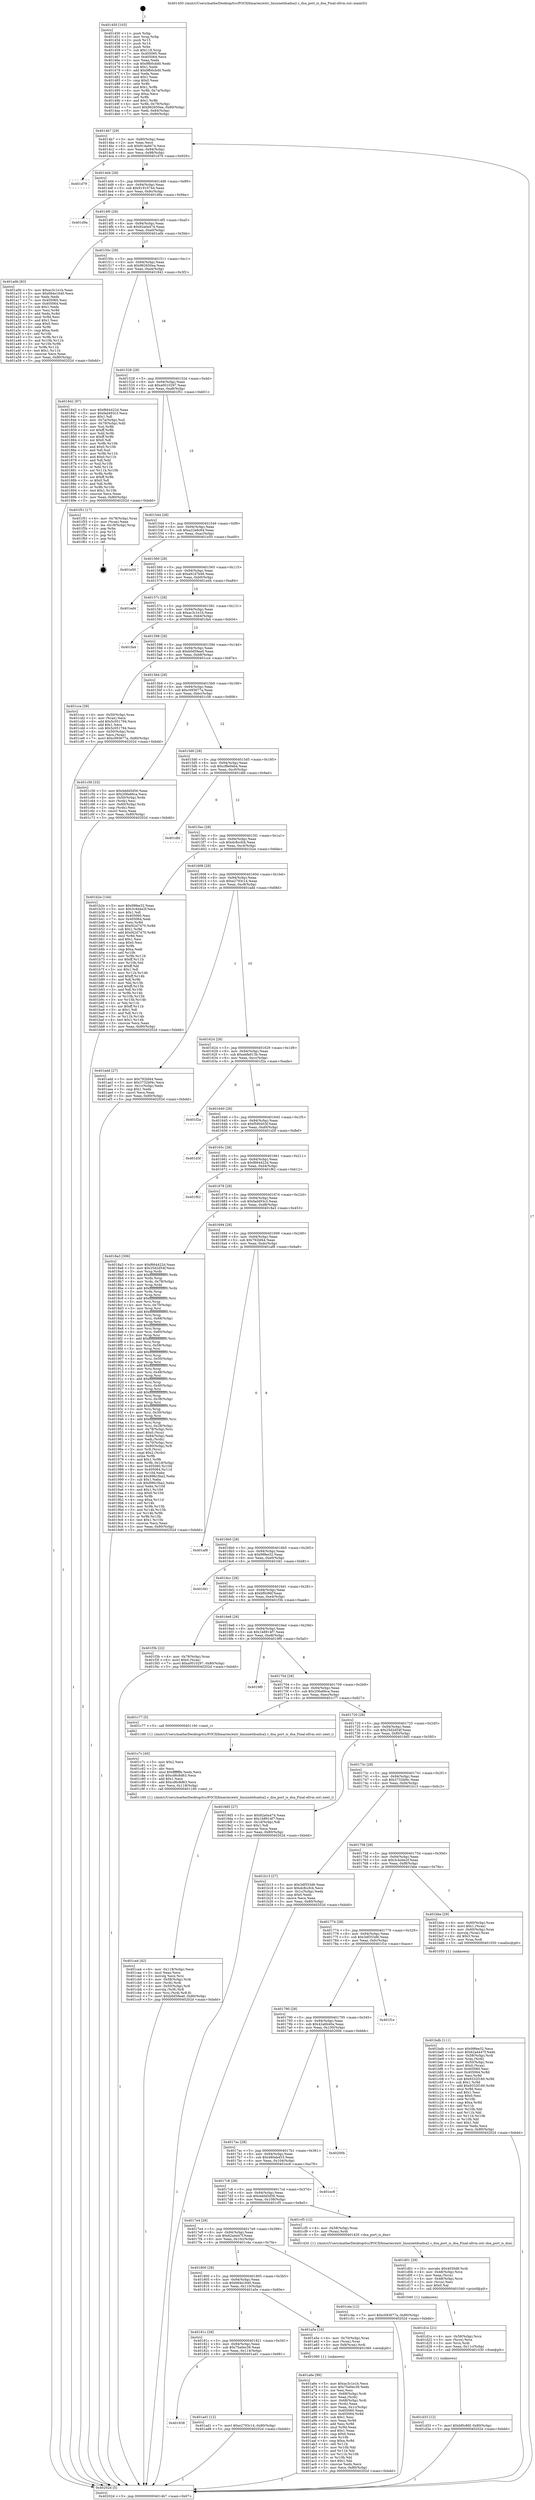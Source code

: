 digraph "0x401450" {
  label = "0x401450 (/mnt/c/Users/mathe/Desktop/tcc/POCII/binaries/extr_linuxnetdsadsa2.c_dsa_port_is_dsa_Final-ollvm.out::main(0))"
  labelloc = "t"
  node[shape=record]

  Entry [label="",width=0.3,height=0.3,shape=circle,fillcolor=black,style=filled]
  "0x4014b7" [label="{
     0x4014b7 [29]\l
     | [instrs]\l
     &nbsp;&nbsp;0x4014b7 \<+3\>: mov -0x80(%rbp),%eax\l
     &nbsp;&nbsp;0x4014ba \<+2\>: mov %eax,%ecx\l
     &nbsp;&nbsp;0x4014bc \<+6\>: sub $0x914a9474,%ecx\l
     &nbsp;&nbsp;0x4014c2 \<+6\>: mov %eax,-0x94(%rbp)\l
     &nbsp;&nbsp;0x4014c8 \<+6\>: mov %ecx,-0x98(%rbp)\l
     &nbsp;&nbsp;0x4014ce \<+6\>: je 0000000000401d79 \<main+0x929\>\l
  }"]
  "0x401d79" [label="{
     0x401d79\l
  }", style=dashed]
  "0x4014d4" [label="{
     0x4014d4 [28]\l
     | [instrs]\l
     &nbsp;&nbsp;0x4014d4 \<+5\>: jmp 00000000004014d9 \<main+0x89\>\l
     &nbsp;&nbsp;0x4014d9 \<+6\>: mov -0x94(%rbp),%eax\l
     &nbsp;&nbsp;0x4014df \<+5\>: sub $0x91910744,%eax\l
     &nbsp;&nbsp;0x4014e4 \<+6\>: mov %eax,-0x9c(%rbp)\l
     &nbsp;&nbsp;0x4014ea \<+6\>: je 0000000000401d9a \<main+0x94a\>\l
  }"]
  Exit [label="",width=0.3,height=0.3,shape=circle,fillcolor=black,style=filled,peripheries=2]
  "0x401d9a" [label="{
     0x401d9a\l
  }", style=dashed]
  "0x4014f0" [label="{
     0x4014f0 [28]\l
     | [instrs]\l
     &nbsp;&nbsp;0x4014f0 \<+5\>: jmp 00000000004014f5 \<main+0xa5\>\l
     &nbsp;&nbsp;0x4014f5 \<+6\>: mov -0x94(%rbp),%eax\l
     &nbsp;&nbsp;0x4014fb \<+5\>: sub $0x92a0a474,%eax\l
     &nbsp;&nbsp;0x401500 \<+6\>: mov %eax,-0xa0(%rbp)\l
     &nbsp;&nbsp;0x401506 \<+6\>: je 0000000000401a0b \<main+0x5bb\>\l
  }"]
  "0x401d33" [label="{
     0x401d33 [12]\l
     | [instrs]\l
     &nbsp;&nbsp;0x401d33 \<+7\>: movl $0xbf0c86f,-0x80(%rbp)\l
     &nbsp;&nbsp;0x401d3a \<+5\>: jmp 000000000040202d \<main+0xbdd\>\l
  }"]
  "0x401a0b" [label="{
     0x401a0b [83]\l
     | [instrs]\l
     &nbsp;&nbsp;0x401a0b \<+5\>: mov $0xac3c1e1b,%eax\l
     &nbsp;&nbsp;0x401a10 \<+5\>: mov $0x684e1640,%ecx\l
     &nbsp;&nbsp;0x401a15 \<+2\>: xor %edx,%edx\l
     &nbsp;&nbsp;0x401a17 \<+7\>: mov 0x405060,%esi\l
     &nbsp;&nbsp;0x401a1e \<+7\>: mov 0x405064,%edi\l
     &nbsp;&nbsp;0x401a25 \<+3\>: sub $0x1,%edx\l
     &nbsp;&nbsp;0x401a28 \<+3\>: mov %esi,%r8d\l
     &nbsp;&nbsp;0x401a2b \<+3\>: add %edx,%r8d\l
     &nbsp;&nbsp;0x401a2e \<+4\>: imul %r8d,%esi\l
     &nbsp;&nbsp;0x401a32 \<+3\>: and $0x1,%esi\l
     &nbsp;&nbsp;0x401a35 \<+3\>: cmp $0x0,%esi\l
     &nbsp;&nbsp;0x401a38 \<+4\>: sete %r9b\l
     &nbsp;&nbsp;0x401a3c \<+3\>: cmp $0xa,%edi\l
     &nbsp;&nbsp;0x401a3f \<+4\>: setl %r10b\l
     &nbsp;&nbsp;0x401a43 \<+3\>: mov %r9b,%r11b\l
     &nbsp;&nbsp;0x401a46 \<+3\>: and %r10b,%r11b\l
     &nbsp;&nbsp;0x401a49 \<+3\>: xor %r10b,%r9b\l
     &nbsp;&nbsp;0x401a4c \<+3\>: or %r9b,%r11b\l
     &nbsp;&nbsp;0x401a4f \<+4\>: test $0x1,%r11b\l
     &nbsp;&nbsp;0x401a53 \<+3\>: cmovne %ecx,%eax\l
     &nbsp;&nbsp;0x401a56 \<+3\>: mov %eax,-0x80(%rbp)\l
     &nbsp;&nbsp;0x401a59 \<+5\>: jmp 000000000040202d \<main+0xbdd\>\l
  }"]
  "0x40150c" [label="{
     0x40150c [28]\l
     | [instrs]\l
     &nbsp;&nbsp;0x40150c \<+5\>: jmp 0000000000401511 \<main+0xc1\>\l
     &nbsp;&nbsp;0x401511 \<+6\>: mov -0x94(%rbp),%eax\l
     &nbsp;&nbsp;0x401517 \<+5\>: sub $0x962650ea,%eax\l
     &nbsp;&nbsp;0x40151c \<+6\>: mov %eax,-0xa4(%rbp)\l
     &nbsp;&nbsp;0x401522 \<+6\>: je 0000000000401842 \<main+0x3f2\>\l
  }"]
  "0x401d1e" [label="{
     0x401d1e [21]\l
     | [instrs]\l
     &nbsp;&nbsp;0x401d1e \<+4\>: mov -0x58(%rbp),%rcx\l
     &nbsp;&nbsp;0x401d22 \<+3\>: mov (%rcx),%rcx\l
     &nbsp;&nbsp;0x401d25 \<+3\>: mov %rcx,%rdi\l
     &nbsp;&nbsp;0x401d28 \<+6\>: mov %eax,-0x11c(%rbp)\l
     &nbsp;&nbsp;0x401d2e \<+5\>: call 0000000000401030 \<free@plt\>\l
     | [calls]\l
     &nbsp;&nbsp;0x401030 \{1\} (unknown)\l
  }"]
  "0x401842" [label="{
     0x401842 [97]\l
     | [instrs]\l
     &nbsp;&nbsp;0x401842 \<+5\>: mov $0xf664422d,%eax\l
     &nbsp;&nbsp;0x401847 \<+5\>: mov $0xfad493c3,%ecx\l
     &nbsp;&nbsp;0x40184c \<+2\>: mov $0x1,%dl\l
     &nbsp;&nbsp;0x40184e \<+4\>: mov -0x7a(%rbp),%sil\l
     &nbsp;&nbsp;0x401852 \<+4\>: mov -0x79(%rbp),%dil\l
     &nbsp;&nbsp;0x401856 \<+3\>: mov %sil,%r8b\l
     &nbsp;&nbsp;0x401859 \<+4\>: xor $0xff,%r8b\l
     &nbsp;&nbsp;0x40185d \<+3\>: mov %dil,%r9b\l
     &nbsp;&nbsp;0x401860 \<+4\>: xor $0xff,%r9b\l
     &nbsp;&nbsp;0x401864 \<+3\>: xor $0x0,%dl\l
     &nbsp;&nbsp;0x401867 \<+3\>: mov %r8b,%r10b\l
     &nbsp;&nbsp;0x40186a \<+4\>: and $0x0,%r10b\l
     &nbsp;&nbsp;0x40186e \<+3\>: and %dl,%sil\l
     &nbsp;&nbsp;0x401871 \<+3\>: mov %r9b,%r11b\l
     &nbsp;&nbsp;0x401874 \<+4\>: and $0x0,%r11b\l
     &nbsp;&nbsp;0x401878 \<+3\>: and %dl,%dil\l
     &nbsp;&nbsp;0x40187b \<+3\>: or %sil,%r10b\l
     &nbsp;&nbsp;0x40187e \<+3\>: or %dil,%r11b\l
     &nbsp;&nbsp;0x401881 \<+3\>: xor %r11b,%r10b\l
     &nbsp;&nbsp;0x401884 \<+3\>: or %r9b,%r8b\l
     &nbsp;&nbsp;0x401887 \<+4\>: xor $0xff,%r8b\l
     &nbsp;&nbsp;0x40188b \<+3\>: or $0x0,%dl\l
     &nbsp;&nbsp;0x40188e \<+3\>: and %dl,%r8b\l
     &nbsp;&nbsp;0x401891 \<+3\>: or %r8b,%r10b\l
     &nbsp;&nbsp;0x401894 \<+4\>: test $0x1,%r10b\l
     &nbsp;&nbsp;0x401898 \<+3\>: cmovne %ecx,%eax\l
     &nbsp;&nbsp;0x40189b \<+3\>: mov %eax,-0x80(%rbp)\l
     &nbsp;&nbsp;0x40189e \<+5\>: jmp 000000000040202d \<main+0xbdd\>\l
  }"]
  "0x401528" [label="{
     0x401528 [28]\l
     | [instrs]\l
     &nbsp;&nbsp;0x401528 \<+5\>: jmp 000000000040152d \<main+0xdd\>\l
     &nbsp;&nbsp;0x40152d \<+6\>: mov -0x94(%rbp),%eax\l
     &nbsp;&nbsp;0x401533 \<+5\>: sub $0xa0010297,%eax\l
     &nbsp;&nbsp;0x401538 \<+6\>: mov %eax,-0xa8(%rbp)\l
     &nbsp;&nbsp;0x40153e \<+6\>: je 0000000000401f51 \<main+0xb01\>\l
  }"]
  "0x40202d" [label="{
     0x40202d [5]\l
     | [instrs]\l
     &nbsp;&nbsp;0x40202d \<+5\>: jmp 00000000004014b7 \<main+0x67\>\l
  }"]
  "0x401450" [label="{
     0x401450 [103]\l
     | [instrs]\l
     &nbsp;&nbsp;0x401450 \<+1\>: push %rbp\l
     &nbsp;&nbsp;0x401451 \<+3\>: mov %rsp,%rbp\l
     &nbsp;&nbsp;0x401454 \<+2\>: push %r15\l
     &nbsp;&nbsp;0x401456 \<+2\>: push %r14\l
     &nbsp;&nbsp;0x401458 \<+1\>: push %rbx\l
     &nbsp;&nbsp;0x401459 \<+7\>: sub $0x118,%rsp\l
     &nbsp;&nbsp;0x401460 \<+7\>: mov 0x405060,%eax\l
     &nbsp;&nbsp;0x401467 \<+7\>: mov 0x405064,%ecx\l
     &nbsp;&nbsp;0x40146e \<+2\>: mov %eax,%edx\l
     &nbsp;&nbsp;0x401470 \<+6\>: sub $0x9fb0cbd0,%edx\l
     &nbsp;&nbsp;0x401476 \<+3\>: sub $0x1,%edx\l
     &nbsp;&nbsp;0x401479 \<+6\>: add $0x9fb0cbd0,%edx\l
     &nbsp;&nbsp;0x40147f \<+3\>: imul %edx,%eax\l
     &nbsp;&nbsp;0x401482 \<+3\>: and $0x1,%eax\l
     &nbsp;&nbsp;0x401485 \<+3\>: cmp $0x0,%eax\l
     &nbsp;&nbsp;0x401488 \<+4\>: sete %r8b\l
     &nbsp;&nbsp;0x40148c \<+4\>: and $0x1,%r8b\l
     &nbsp;&nbsp;0x401490 \<+4\>: mov %r8b,-0x7a(%rbp)\l
     &nbsp;&nbsp;0x401494 \<+3\>: cmp $0xa,%ecx\l
     &nbsp;&nbsp;0x401497 \<+4\>: setl %r8b\l
     &nbsp;&nbsp;0x40149b \<+4\>: and $0x1,%r8b\l
     &nbsp;&nbsp;0x40149f \<+4\>: mov %r8b,-0x79(%rbp)\l
     &nbsp;&nbsp;0x4014a3 \<+7\>: movl $0x962650ea,-0x80(%rbp)\l
     &nbsp;&nbsp;0x4014aa \<+6\>: mov %edi,-0x84(%rbp)\l
     &nbsp;&nbsp;0x4014b0 \<+7\>: mov %rsi,-0x90(%rbp)\l
  }"]
  "0x401d01" [label="{
     0x401d01 [29]\l
     | [instrs]\l
     &nbsp;&nbsp;0x401d01 \<+10\>: movabs $0x4030d6,%rdi\l
     &nbsp;&nbsp;0x401d0b \<+4\>: mov -0x48(%rbp),%rcx\l
     &nbsp;&nbsp;0x401d0f \<+2\>: mov %eax,(%rcx)\l
     &nbsp;&nbsp;0x401d11 \<+4\>: mov -0x48(%rbp),%rcx\l
     &nbsp;&nbsp;0x401d15 \<+2\>: mov (%rcx),%esi\l
     &nbsp;&nbsp;0x401d17 \<+2\>: mov $0x0,%al\l
     &nbsp;&nbsp;0x401d19 \<+5\>: call 0000000000401040 \<printf@plt\>\l
     | [calls]\l
     &nbsp;&nbsp;0x401040 \{1\} (unknown)\l
  }"]
  "0x401f51" [label="{
     0x401f51 [17]\l
     | [instrs]\l
     &nbsp;&nbsp;0x401f51 \<+4\>: mov -0x78(%rbp),%rax\l
     &nbsp;&nbsp;0x401f55 \<+2\>: mov (%rax),%eax\l
     &nbsp;&nbsp;0x401f57 \<+4\>: lea -0x18(%rbp),%rsp\l
     &nbsp;&nbsp;0x401f5b \<+1\>: pop %rbx\l
     &nbsp;&nbsp;0x401f5c \<+2\>: pop %r14\l
     &nbsp;&nbsp;0x401f5e \<+2\>: pop %r15\l
     &nbsp;&nbsp;0x401f60 \<+1\>: pop %rbp\l
     &nbsp;&nbsp;0x401f61 \<+1\>: ret\l
  }"]
  "0x401544" [label="{
     0x401544 [28]\l
     | [instrs]\l
     &nbsp;&nbsp;0x401544 \<+5\>: jmp 0000000000401549 \<main+0xf9\>\l
     &nbsp;&nbsp;0x401549 \<+6\>: mov -0x94(%rbp),%eax\l
     &nbsp;&nbsp;0x40154f \<+5\>: sub $0xa22e6c64,%eax\l
     &nbsp;&nbsp;0x401554 \<+6\>: mov %eax,-0xac(%rbp)\l
     &nbsp;&nbsp;0x40155a \<+6\>: je 0000000000401e50 \<main+0xa00\>\l
  }"]
  "0x401ca4" [label="{
     0x401ca4 [42]\l
     | [instrs]\l
     &nbsp;&nbsp;0x401ca4 \<+6\>: mov -0x118(%rbp),%ecx\l
     &nbsp;&nbsp;0x401caa \<+3\>: imul %eax,%ecx\l
     &nbsp;&nbsp;0x401cad \<+3\>: movslq %ecx,%rsi\l
     &nbsp;&nbsp;0x401cb0 \<+4\>: mov -0x58(%rbp),%rdi\l
     &nbsp;&nbsp;0x401cb4 \<+3\>: mov (%rdi),%rdi\l
     &nbsp;&nbsp;0x401cb7 \<+4\>: mov -0x50(%rbp),%r8\l
     &nbsp;&nbsp;0x401cbb \<+3\>: movslq (%r8),%r8\l
     &nbsp;&nbsp;0x401cbe \<+4\>: mov %rsi,(%rdi,%r8,8)\l
     &nbsp;&nbsp;0x401cc2 \<+7\>: movl $0xb0d59ea0,-0x80(%rbp)\l
     &nbsp;&nbsp;0x401cc9 \<+5\>: jmp 000000000040202d \<main+0xbdd\>\l
  }"]
  "0x401e50" [label="{
     0x401e50\l
  }", style=dashed]
  "0x401560" [label="{
     0x401560 [28]\l
     | [instrs]\l
     &nbsp;&nbsp;0x401560 \<+5\>: jmp 0000000000401565 \<main+0x115\>\l
     &nbsp;&nbsp;0x401565 \<+6\>: mov -0x94(%rbp),%eax\l
     &nbsp;&nbsp;0x40156b \<+5\>: sub $0xa91d7b46,%eax\l
     &nbsp;&nbsp;0x401570 \<+6\>: mov %eax,-0xb0(%rbp)\l
     &nbsp;&nbsp;0x401576 \<+6\>: je 0000000000401ed4 \<main+0xa84\>\l
  }"]
  "0x401c7c" [label="{
     0x401c7c [40]\l
     | [instrs]\l
     &nbsp;&nbsp;0x401c7c \<+5\>: mov $0x2,%ecx\l
     &nbsp;&nbsp;0x401c81 \<+1\>: cltd\l
     &nbsp;&nbsp;0x401c82 \<+2\>: idiv %ecx\l
     &nbsp;&nbsp;0x401c84 \<+6\>: imul $0xfffffffe,%edx,%ecx\l
     &nbsp;&nbsp;0x401c8a \<+6\>: sub $0xcd6c8d63,%ecx\l
     &nbsp;&nbsp;0x401c90 \<+3\>: add $0x1,%ecx\l
     &nbsp;&nbsp;0x401c93 \<+6\>: add $0xcd6c8d63,%ecx\l
     &nbsp;&nbsp;0x401c99 \<+6\>: mov %ecx,-0x118(%rbp)\l
     &nbsp;&nbsp;0x401c9f \<+5\>: call 0000000000401160 \<next_i\>\l
     | [calls]\l
     &nbsp;&nbsp;0x401160 \{1\} (/mnt/c/Users/mathe/Desktop/tcc/POCII/binaries/extr_linuxnetdsadsa2.c_dsa_port_is_dsa_Final-ollvm.out::next_i)\l
  }"]
  "0x401ed4" [label="{
     0x401ed4\l
  }", style=dashed]
  "0x40157c" [label="{
     0x40157c [28]\l
     | [instrs]\l
     &nbsp;&nbsp;0x40157c \<+5\>: jmp 0000000000401581 \<main+0x131\>\l
     &nbsp;&nbsp;0x401581 \<+6\>: mov -0x94(%rbp),%eax\l
     &nbsp;&nbsp;0x401587 \<+5\>: sub $0xac3c1e1b,%eax\l
     &nbsp;&nbsp;0x40158c \<+6\>: mov %eax,-0xb4(%rbp)\l
     &nbsp;&nbsp;0x401592 \<+6\>: je 0000000000401fa4 \<main+0xb54\>\l
  }"]
  "0x401bdb" [label="{
     0x401bdb [111]\l
     | [instrs]\l
     &nbsp;&nbsp;0x401bdb \<+5\>: mov $0x99fee32,%ecx\l
     &nbsp;&nbsp;0x401be0 \<+5\>: mov $0x62a4447f,%edx\l
     &nbsp;&nbsp;0x401be5 \<+4\>: mov -0x58(%rbp),%rdi\l
     &nbsp;&nbsp;0x401be9 \<+3\>: mov %rax,(%rdi)\l
     &nbsp;&nbsp;0x401bec \<+4\>: mov -0x50(%rbp),%rax\l
     &nbsp;&nbsp;0x401bf0 \<+6\>: movl $0x0,(%rax)\l
     &nbsp;&nbsp;0x401bf6 \<+7\>: mov 0x405060,%esi\l
     &nbsp;&nbsp;0x401bfd \<+8\>: mov 0x405064,%r8d\l
     &nbsp;&nbsp;0x401c05 \<+3\>: mov %esi,%r9d\l
     &nbsp;&nbsp;0x401c08 \<+7\>: sub $0x9332f160,%r9d\l
     &nbsp;&nbsp;0x401c0f \<+4\>: sub $0x1,%r9d\l
     &nbsp;&nbsp;0x401c13 \<+7\>: add $0x9332f160,%r9d\l
     &nbsp;&nbsp;0x401c1a \<+4\>: imul %r9d,%esi\l
     &nbsp;&nbsp;0x401c1e \<+3\>: and $0x1,%esi\l
     &nbsp;&nbsp;0x401c21 \<+3\>: cmp $0x0,%esi\l
     &nbsp;&nbsp;0x401c24 \<+4\>: sete %r10b\l
     &nbsp;&nbsp;0x401c28 \<+4\>: cmp $0xa,%r8d\l
     &nbsp;&nbsp;0x401c2c \<+4\>: setl %r11b\l
     &nbsp;&nbsp;0x401c30 \<+3\>: mov %r10b,%bl\l
     &nbsp;&nbsp;0x401c33 \<+3\>: and %r11b,%bl\l
     &nbsp;&nbsp;0x401c36 \<+3\>: xor %r11b,%r10b\l
     &nbsp;&nbsp;0x401c39 \<+3\>: or %r10b,%bl\l
     &nbsp;&nbsp;0x401c3c \<+3\>: test $0x1,%bl\l
     &nbsp;&nbsp;0x401c3f \<+3\>: cmovne %edx,%ecx\l
     &nbsp;&nbsp;0x401c42 \<+3\>: mov %ecx,-0x80(%rbp)\l
     &nbsp;&nbsp;0x401c45 \<+5\>: jmp 000000000040202d \<main+0xbdd\>\l
  }"]
  "0x401fa4" [label="{
     0x401fa4\l
  }", style=dashed]
  "0x401598" [label="{
     0x401598 [28]\l
     | [instrs]\l
     &nbsp;&nbsp;0x401598 \<+5\>: jmp 000000000040159d \<main+0x14d\>\l
     &nbsp;&nbsp;0x40159d \<+6\>: mov -0x94(%rbp),%eax\l
     &nbsp;&nbsp;0x4015a3 \<+5\>: sub $0xb0d59ea0,%eax\l
     &nbsp;&nbsp;0x4015a8 \<+6\>: mov %eax,-0xb8(%rbp)\l
     &nbsp;&nbsp;0x4015ae \<+6\>: je 0000000000401cce \<main+0x87e\>\l
  }"]
  "0x401838" [label="{
     0x401838\l
  }", style=dashed]
  "0x401cce" [label="{
     0x401cce [39]\l
     | [instrs]\l
     &nbsp;&nbsp;0x401cce \<+4\>: mov -0x50(%rbp),%rax\l
     &nbsp;&nbsp;0x401cd2 \<+2\>: mov (%rax),%ecx\l
     &nbsp;&nbsp;0x401cd4 \<+6\>: add $0x5c051794,%ecx\l
     &nbsp;&nbsp;0x401cda \<+3\>: add $0x1,%ecx\l
     &nbsp;&nbsp;0x401cdd \<+6\>: sub $0x5c051794,%ecx\l
     &nbsp;&nbsp;0x401ce3 \<+4\>: mov -0x50(%rbp),%rax\l
     &nbsp;&nbsp;0x401ce7 \<+2\>: mov %ecx,(%rax)\l
     &nbsp;&nbsp;0x401ce9 \<+7\>: movl $0xc093677a,-0x80(%rbp)\l
     &nbsp;&nbsp;0x401cf0 \<+5\>: jmp 000000000040202d \<main+0xbdd\>\l
  }"]
  "0x4015b4" [label="{
     0x4015b4 [28]\l
     | [instrs]\l
     &nbsp;&nbsp;0x4015b4 \<+5\>: jmp 00000000004015b9 \<main+0x169\>\l
     &nbsp;&nbsp;0x4015b9 \<+6\>: mov -0x94(%rbp),%eax\l
     &nbsp;&nbsp;0x4015bf \<+5\>: sub $0xc093677a,%eax\l
     &nbsp;&nbsp;0x4015c4 \<+6\>: mov %eax,-0xbc(%rbp)\l
     &nbsp;&nbsp;0x4015ca \<+6\>: je 0000000000401c56 \<main+0x806\>\l
  }"]
  "0x401ad1" [label="{
     0x401ad1 [12]\l
     | [instrs]\l
     &nbsp;&nbsp;0x401ad1 \<+7\>: movl $0xe2793c14,-0x80(%rbp)\l
     &nbsp;&nbsp;0x401ad8 \<+5\>: jmp 000000000040202d \<main+0xbdd\>\l
  }"]
  "0x401c56" [label="{
     0x401c56 [33]\l
     | [instrs]\l
     &nbsp;&nbsp;0x401c56 \<+5\>: mov $0x4dd45d56,%eax\l
     &nbsp;&nbsp;0x401c5b \<+5\>: mov $0x206a66ca,%ecx\l
     &nbsp;&nbsp;0x401c60 \<+4\>: mov -0x50(%rbp),%rdx\l
     &nbsp;&nbsp;0x401c64 \<+2\>: mov (%rdx),%esi\l
     &nbsp;&nbsp;0x401c66 \<+4\>: mov -0x60(%rbp),%rdx\l
     &nbsp;&nbsp;0x401c6a \<+2\>: cmp (%rdx),%esi\l
     &nbsp;&nbsp;0x401c6c \<+3\>: cmovl %ecx,%eax\l
     &nbsp;&nbsp;0x401c6f \<+3\>: mov %eax,-0x80(%rbp)\l
     &nbsp;&nbsp;0x401c72 \<+5\>: jmp 000000000040202d \<main+0xbdd\>\l
  }"]
  "0x4015d0" [label="{
     0x4015d0 [28]\l
     | [instrs]\l
     &nbsp;&nbsp;0x4015d0 \<+5\>: jmp 00000000004015d5 \<main+0x185\>\l
     &nbsp;&nbsp;0x4015d5 \<+6\>: mov -0x94(%rbp),%eax\l
     &nbsp;&nbsp;0x4015db \<+5\>: sub $0xcf8e0eb4,%eax\l
     &nbsp;&nbsp;0x4015e0 \<+6\>: mov %eax,-0xc0(%rbp)\l
     &nbsp;&nbsp;0x4015e6 \<+6\>: je 0000000000401dfd \<main+0x9ad\>\l
  }"]
  "0x401a6e" [label="{
     0x401a6e [99]\l
     | [instrs]\l
     &nbsp;&nbsp;0x401a6e \<+5\>: mov $0xac3c1e1b,%ecx\l
     &nbsp;&nbsp;0x401a73 \<+5\>: mov $0x75a0ec39,%edx\l
     &nbsp;&nbsp;0x401a78 \<+2\>: xor %esi,%esi\l
     &nbsp;&nbsp;0x401a7a \<+4\>: mov -0x68(%rbp),%rdi\l
     &nbsp;&nbsp;0x401a7e \<+2\>: mov %eax,(%rdi)\l
     &nbsp;&nbsp;0x401a80 \<+4\>: mov -0x68(%rbp),%rdi\l
     &nbsp;&nbsp;0x401a84 \<+2\>: mov (%rdi),%eax\l
     &nbsp;&nbsp;0x401a86 \<+3\>: mov %eax,-0x1c(%rbp)\l
     &nbsp;&nbsp;0x401a89 \<+7\>: mov 0x405060,%eax\l
     &nbsp;&nbsp;0x401a90 \<+8\>: mov 0x405064,%r8d\l
     &nbsp;&nbsp;0x401a98 \<+3\>: sub $0x1,%esi\l
     &nbsp;&nbsp;0x401a9b \<+3\>: mov %eax,%r9d\l
     &nbsp;&nbsp;0x401a9e \<+3\>: add %esi,%r9d\l
     &nbsp;&nbsp;0x401aa1 \<+4\>: imul %r9d,%eax\l
     &nbsp;&nbsp;0x401aa5 \<+3\>: and $0x1,%eax\l
     &nbsp;&nbsp;0x401aa8 \<+3\>: cmp $0x0,%eax\l
     &nbsp;&nbsp;0x401aab \<+4\>: sete %r10b\l
     &nbsp;&nbsp;0x401aaf \<+4\>: cmp $0xa,%r8d\l
     &nbsp;&nbsp;0x401ab3 \<+4\>: setl %r11b\l
     &nbsp;&nbsp;0x401ab7 \<+3\>: mov %r10b,%bl\l
     &nbsp;&nbsp;0x401aba \<+3\>: and %r11b,%bl\l
     &nbsp;&nbsp;0x401abd \<+3\>: xor %r11b,%r10b\l
     &nbsp;&nbsp;0x401ac0 \<+3\>: or %r10b,%bl\l
     &nbsp;&nbsp;0x401ac3 \<+3\>: test $0x1,%bl\l
     &nbsp;&nbsp;0x401ac6 \<+3\>: cmovne %edx,%ecx\l
     &nbsp;&nbsp;0x401ac9 \<+3\>: mov %ecx,-0x80(%rbp)\l
     &nbsp;&nbsp;0x401acc \<+5\>: jmp 000000000040202d \<main+0xbdd\>\l
  }"]
  "0x401dfd" [label="{
     0x401dfd\l
  }", style=dashed]
  "0x4015ec" [label="{
     0x4015ec [28]\l
     | [instrs]\l
     &nbsp;&nbsp;0x4015ec \<+5\>: jmp 00000000004015f1 \<main+0x1a1\>\l
     &nbsp;&nbsp;0x4015f1 \<+6\>: mov -0x94(%rbp),%eax\l
     &nbsp;&nbsp;0x4015f7 \<+5\>: sub $0xdc8ccfcb,%eax\l
     &nbsp;&nbsp;0x4015fc \<+6\>: mov %eax,-0xc4(%rbp)\l
     &nbsp;&nbsp;0x401602 \<+6\>: je 0000000000401b2e \<main+0x6de\>\l
  }"]
  "0x40181c" [label="{
     0x40181c [28]\l
     | [instrs]\l
     &nbsp;&nbsp;0x40181c \<+5\>: jmp 0000000000401821 \<main+0x3d1\>\l
     &nbsp;&nbsp;0x401821 \<+6\>: mov -0x94(%rbp),%eax\l
     &nbsp;&nbsp;0x401827 \<+5\>: sub $0x75a0ec39,%eax\l
     &nbsp;&nbsp;0x40182c \<+6\>: mov %eax,-0x114(%rbp)\l
     &nbsp;&nbsp;0x401832 \<+6\>: je 0000000000401ad1 \<main+0x681\>\l
  }"]
  "0x401b2e" [label="{
     0x401b2e [144]\l
     | [instrs]\l
     &nbsp;&nbsp;0x401b2e \<+5\>: mov $0x99fee32,%eax\l
     &nbsp;&nbsp;0x401b33 \<+5\>: mov $0x3c4d4e2f,%ecx\l
     &nbsp;&nbsp;0x401b38 \<+2\>: mov $0x1,%dl\l
     &nbsp;&nbsp;0x401b3a \<+7\>: mov 0x405060,%esi\l
     &nbsp;&nbsp;0x401b41 \<+7\>: mov 0x405064,%edi\l
     &nbsp;&nbsp;0x401b48 \<+3\>: mov %esi,%r8d\l
     &nbsp;&nbsp;0x401b4b \<+7\>: sub $0xf42d7470,%r8d\l
     &nbsp;&nbsp;0x401b52 \<+4\>: sub $0x1,%r8d\l
     &nbsp;&nbsp;0x401b56 \<+7\>: add $0xf42d7470,%r8d\l
     &nbsp;&nbsp;0x401b5d \<+4\>: imul %r8d,%esi\l
     &nbsp;&nbsp;0x401b61 \<+3\>: and $0x1,%esi\l
     &nbsp;&nbsp;0x401b64 \<+3\>: cmp $0x0,%esi\l
     &nbsp;&nbsp;0x401b67 \<+4\>: sete %r9b\l
     &nbsp;&nbsp;0x401b6b \<+3\>: cmp $0xa,%edi\l
     &nbsp;&nbsp;0x401b6e \<+4\>: setl %r10b\l
     &nbsp;&nbsp;0x401b72 \<+3\>: mov %r9b,%r11b\l
     &nbsp;&nbsp;0x401b75 \<+4\>: xor $0xff,%r11b\l
     &nbsp;&nbsp;0x401b79 \<+3\>: mov %r10b,%bl\l
     &nbsp;&nbsp;0x401b7c \<+3\>: xor $0xff,%bl\l
     &nbsp;&nbsp;0x401b7f \<+3\>: xor $0x1,%dl\l
     &nbsp;&nbsp;0x401b82 \<+3\>: mov %r11b,%r14b\l
     &nbsp;&nbsp;0x401b85 \<+4\>: and $0xff,%r14b\l
     &nbsp;&nbsp;0x401b89 \<+3\>: and %dl,%r9b\l
     &nbsp;&nbsp;0x401b8c \<+3\>: mov %bl,%r15b\l
     &nbsp;&nbsp;0x401b8f \<+4\>: and $0xff,%r15b\l
     &nbsp;&nbsp;0x401b93 \<+3\>: and %dl,%r10b\l
     &nbsp;&nbsp;0x401b96 \<+3\>: or %r9b,%r14b\l
     &nbsp;&nbsp;0x401b99 \<+3\>: or %r10b,%r15b\l
     &nbsp;&nbsp;0x401b9c \<+3\>: xor %r15b,%r14b\l
     &nbsp;&nbsp;0x401b9f \<+3\>: or %bl,%r11b\l
     &nbsp;&nbsp;0x401ba2 \<+4\>: xor $0xff,%r11b\l
     &nbsp;&nbsp;0x401ba6 \<+3\>: or $0x1,%dl\l
     &nbsp;&nbsp;0x401ba9 \<+3\>: and %dl,%r11b\l
     &nbsp;&nbsp;0x401bac \<+3\>: or %r11b,%r14b\l
     &nbsp;&nbsp;0x401baf \<+4\>: test $0x1,%r14b\l
     &nbsp;&nbsp;0x401bb3 \<+3\>: cmovne %ecx,%eax\l
     &nbsp;&nbsp;0x401bb6 \<+3\>: mov %eax,-0x80(%rbp)\l
     &nbsp;&nbsp;0x401bb9 \<+5\>: jmp 000000000040202d \<main+0xbdd\>\l
  }"]
  "0x401608" [label="{
     0x401608 [28]\l
     | [instrs]\l
     &nbsp;&nbsp;0x401608 \<+5\>: jmp 000000000040160d \<main+0x1bd\>\l
     &nbsp;&nbsp;0x40160d \<+6\>: mov -0x94(%rbp),%eax\l
     &nbsp;&nbsp;0x401613 \<+5\>: sub $0xe2793c14,%eax\l
     &nbsp;&nbsp;0x401618 \<+6\>: mov %eax,-0xc8(%rbp)\l
     &nbsp;&nbsp;0x40161e \<+6\>: je 0000000000401add \<main+0x68d\>\l
  }"]
  "0x401a5e" [label="{
     0x401a5e [16]\l
     | [instrs]\l
     &nbsp;&nbsp;0x401a5e \<+4\>: mov -0x70(%rbp),%rax\l
     &nbsp;&nbsp;0x401a62 \<+3\>: mov (%rax),%rax\l
     &nbsp;&nbsp;0x401a65 \<+4\>: mov 0x8(%rax),%rdi\l
     &nbsp;&nbsp;0x401a69 \<+5\>: call 0000000000401060 \<atoi@plt\>\l
     | [calls]\l
     &nbsp;&nbsp;0x401060 \{1\} (unknown)\l
  }"]
  "0x401add" [label="{
     0x401add [27]\l
     | [instrs]\l
     &nbsp;&nbsp;0x401add \<+5\>: mov $0x792bf44,%eax\l
     &nbsp;&nbsp;0x401ae2 \<+5\>: mov $0x3732bf4c,%ecx\l
     &nbsp;&nbsp;0x401ae7 \<+3\>: mov -0x1c(%rbp),%edx\l
     &nbsp;&nbsp;0x401aea \<+3\>: cmp $0x1,%edx\l
     &nbsp;&nbsp;0x401aed \<+3\>: cmovl %ecx,%eax\l
     &nbsp;&nbsp;0x401af0 \<+3\>: mov %eax,-0x80(%rbp)\l
     &nbsp;&nbsp;0x401af3 \<+5\>: jmp 000000000040202d \<main+0xbdd\>\l
  }"]
  "0x401624" [label="{
     0x401624 [28]\l
     | [instrs]\l
     &nbsp;&nbsp;0x401624 \<+5\>: jmp 0000000000401629 \<main+0x1d9\>\l
     &nbsp;&nbsp;0x401629 \<+6\>: mov -0x94(%rbp),%eax\l
     &nbsp;&nbsp;0x40162f \<+5\>: sub $0xebfa913b,%eax\l
     &nbsp;&nbsp;0x401634 \<+6\>: mov %eax,-0xcc(%rbp)\l
     &nbsp;&nbsp;0x40163a \<+6\>: je 0000000000401f2a \<main+0xada\>\l
  }"]
  "0x401800" [label="{
     0x401800 [28]\l
     | [instrs]\l
     &nbsp;&nbsp;0x401800 \<+5\>: jmp 0000000000401805 \<main+0x3b5\>\l
     &nbsp;&nbsp;0x401805 \<+6\>: mov -0x94(%rbp),%eax\l
     &nbsp;&nbsp;0x40180b \<+5\>: sub $0x684e1640,%eax\l
     &nbsp;&nbsp;0x401810 \<+6\>: mov %eax,-0x110(%rbp)\l
     &nbsp;&nbsp;0x401816 \<+6\>: je 0000000000401a5e \<main+0x60e\>\l
  }"]
  "0x401f2a" [label="{
     0x401f2a\l
  }", style=dashed]
  "0x401640" [label="{
     0x401640 [28]\l
     | [instrs]\l
     &nbsp;&nbsp;0x401640 \<+5\>: jmp 0000000000401645 \<main+0x1f5\>\l
     &nbsp;&nbsp;0x401645 \<+6\>: mov -0x94(%rbp),%eax\l
     &nbsp;&nbsp;0x40164b \<+5\>: sub $0xf590403f,%eax\l
     &nbsp;&nbsp;0x401650 \<+6\>: mov %eax,-0xd0(%rbp)\l
     &nbsp;&nbsp;0x401656 \<+6\>: je 0000000000401d3f \<main+0x8ef\>\l
  }"]
  "0x401c4a" [label="{
     0x401c4a [12]\l
     | [instrs]\l
     &nbsp;&nbsp;0x401c4a \<+7\>: movl $0xc093677a,-0x80(%rbp)\l
     &nbsp;&nbsp;0x401c51 \<+5\>: jmp 000000000040202d \<main+0xbdd\>\l
  }"]
  "0x401d3f" [label="{
     0x401d3f\l
  }", style=dashed]
  "0x40165c" [label="{
     0x40165c [28]\l
     | [instrs]\l
     &nbsp;&nbsp;0x40165c \<+5\>: jmp 0000000000401661 \<main+0x211\>\l
     &nbsp;&nbsp;0x401661 \<+6\>: mov -0x94(%rbp),%eax\l
     &nbsp;&nbsp;0x401667 \<+5\>: sub $0xf664422d,%eax\l
     &nbsp;&nbsp;0x40166c \<+6\>: mov %eax,-0xd4(%rbp)\l
     &nbsp;&nbsp;0x401672 \<+6\>: je 0000000000401f62 \<main+0xb12\>\l
  }"]
  "0x4017e4" [label="{
     0x4017e4 [28]\l
     | [instrs]\l
     &nbsp;&nbsp;0x4017e4 \<+5\>: jmp 00000000004017e9 \<main+0x399\>\l
     &nbsp;&nbsp;0x4017e9 \<+6\>: mov -0x94(%rbp),%eax\l
     &nbsp;&nbsp;0x4017ef \<+5\>: sub $0x62a4447f,%eax\l
     &nbsp;&nbsp;0x4017f4 \<+6\>: mov %eax,-0x10c(%rbp)\l
     &nbsp;&nbsp;0x4017fa \<+6\>: je 0000000000401c4a \<main+0x7fa\>\l
  }"]
  "0x401f62" [label="{
     0x401f62\l
  }", style=dashed]
  "0x401678" [label="{
     0x401678 [28]\l
     | [instrs]\l
     &nbsp;&nbsp;0x401678 \<+5\>: jmp 000000000040167d \<main+0x22d\>\l
     &nbsp;&nbsp;0x40167d \<+6\>: mov -0x94(%rbp),%eax\l
     &nbsp;&nbsp;0x401683 \<+5\>: sub $0xfad493c3,%eax\l
     &nbsp;&nbsp;0x401688 \<+6\>: mov %eax,-0xd8(%rbp)\l
     &nbsp;&nbsp;0x40168e \<+6\>: je 00000000004018a3 \<main+0x453\>\l
  }"]
  "0x401cf5" [label="{
     0x401cf5 [12]\l
     | [instrs]\l
     &nbsp;&nbsp;0x401cf5 \<+4\>: mov -0x58(%rbp),%rax\l
     &nbsp;&nbsp;0x401cf9 \<+3\>: mov (%rax),%rdi\l
     &nbsp;&nbsp;0x401cfc \<+5\>: call 0000000000401420 \<dsa_port_is_dsa\>\l
     | [calls]\l
     &nbsp;&nbsp;0x401420 \{1\} (/mnt/c/Users/mathe/Desktop/tcc/POCII/binaries/extr_linuxnetdsadsa2.c_dsa_port_is_dsa_Final-ollvm.out::dsa_port_is_dsa)\l
  }"]
  "0x4018a3" [label="{
     0x4018a3 [306]\l
     | [instrs]\l
     &nbsp;&nbsp;0x4018a3 \<+5\>: mov $0xf664422d,%eax\l
     &nbsp;&nbsp;0x4018a8 \<+5\>: mov $0x25d2d54f,%ecx\l
     &nbsp;&nbsp;0x4018ad \<+3\>: mov %rsp,%rdx\l
     &nbsp;&nbsp;0x4018b0 \<+4\>: add $0xfffffffffffffff0,%rdx\l
     &nbsp;&nbsp;0x4018b4 \<+3\>: mov %rdx,%rsp\l
     &nbsp;&nbsp;0x4018b7 \<+4\>: mov %rdx,-0x78(%rbp)\l
     &nbsp;&nbsp;0x4018bb \<+3\>: mov %rsp,%rdx\l
     &nbsp;&nbsp;0x4018be \<+4\>: add $0xfffffffffffffff0,%rdx\l
     &nbsp;&nbsp;0x4018c2 \<+3\>: mov %rdx,%rsp\l
     &nbsp;&nbsp;0x4018c5 \<+3\>: mov %rsp,%rsi\l
     &nbsp;&nbsp;0x4018c8 \<+4\>: add $0xfffffffffffffff0,%rsi\l
     &nbsp;&nbsp;0x4018cc \<+3\>: mov %rsi,%rsp\l
     &nbsp;&nbsp;0x4018cf \<+4\>: mov %rsi,-0x70(%rbp)\l
     &nbsp;&nbsp;0x4018d3 \<+3\>: mov %rsp,%rsi\l
     &nbsp;&nbsp;0x4018d6 \<+4\>: add $0xfffffffffffffff0,%rsi\l
     &nbsp;&nbsp;0x4018da \<+3\>: mov %rsi,%rsp\l
     &nbsp;&nbsp;0x4018dd \<+4\>: mov %rsi,-0x68(%rbp)\l
     &nbsp;&nbsp;0x4018e1 \<+3\>: mov %rsp,%rsi\l
     &nbsp;&nbsp;0x4018e4 \<+4\>: add $0xfffffffffffffff0,%rsi\l
     &nbsp;&nbsp;0x4018e8 \<+3\>: mov %rsi,%rsp\l
     &nbsp;&nbsp;0x4018eb \<+4\>: mov %rsi,-0x60(%rbp)\l
     &nbsp;&nbsp;0x4018ef \<+3\>: mov %rsp,%rsi\l
     &nbsp;&nbsp;0x4018f2 \<+4\>: add $0xfffffffffffffff0,%rsi\l
     &nbsp;&nbsp;0x4018f6 \<+3\>: mov %rsi,%rsp\l
     &nbsp;&nbsp;0x4018f9 \<+4\>: mov %rsi,-0x58(%rbp)\l
     &nbsp;&nbsp;0x4018fd \<+3\>: mov %rsp,%rsi\l
     &nbsp;&nbsp;0x401900 \<+4\>: add $0xfffffffffffffff0,%rsi\l
     &nbsp;&nbsp;0x401904 \<+3\>: mov %rsi,%rsp\l
     &nbsp;&nbsp;0x401907 \<+4\>: mov %rsi,-0x50(%rbp)\l
     &nbsp;&nbsp;0x40190b \<+3\>: mov %rsp,%rsi\l
     &nbsp;&nbsp;0x40190e \<+4\>: add $0xfffffffffffffff0,%rsi\l
     &nbsp;&nbsp;0x401912 \<+3\>: mov %rsi,%rsp\l
     &nbsp;&nbsp;0x401915 \<+4\>: mov %rsi,-0x48(%rbp)\l
     &nbsp;&nbsp;0x401919 \<+3\>: mov %rsp,%rsi\l
     &nbsp;&nbsp;0x40191c \<+4\>: add $0xfffffffffffffff0,%rsi\l
     &nbsp;&nbsp;0x401920 \<+3\>: mov %rsi,%rsp\l
     &nbsp;&nbsp;0x401923 \<+4\>: mov %rsi,-0x40(%rbp)\l
     &nbsp;&nbsp;0x401927 \<+3\>: mov %rsp,%rsi\l
     &nbsp;&nbsp;0x40192a \<+4\>: add $0xfffffffffffffff0,%rsi\l
     &nbsp;&nbsp;0x40192e \<+3\>: mov %rsi,%rsp\l
     &nbsp;&nbsp;0x401931 \<+4\>: mov %rsi,-0x38(%rbp)\l
     &nbsp;&nbsp;0x401935 \<+3\>: mov %rsp,%rsi\l
     &nbsp;&nbsp;0x401938 \<+4\>: add $0xfffffffffffffff0,%rsi\l
     &nbsp;&nbsp;0x40193c \<+3\>: mov %rsi,%rsp\l
     &nbsp;&nbsp;0x40193f \<+4\>: mov %rsi,-0x30(%rbp)\l
     &nbsp;&nbsp;0x401943 \<+3\>: mov %rsp,%rsi\l
     &nbsp;&nbsp;0x401946 \<+4\>: add $0xfffffffffffffff0,%rsi\l
     &nbsp;&nbsp;0x40194a \<+3\>: mov %rsi,%rsp\l
     &nbsp;&nbsp;0x40194d \<+4\>: mov %rsi,-0x28(%rbp)\l
     &nbsp;&nbsp;0x401951 \<+4\>: mov -0x78(%rbp),%rsi\l
     &nbsp;&nbsp;0x401955 \<+6\>: movl $0x0,(%rsi)\l
     &nbsp;&nbsp;0x40195b \<+6\>: mov -0x84(%rbp),%edi\l
     &nbsp;&nbsp;0x401961 \<+2\>: mov %edi,(%rdx)\l
     &nbsp;&nbsp;0x401963 \<+4\>: mov -0x70(%rbp),%rsi\l
     &nbsp;&nbsp;0x401967 \<+7\>: mov -0x90(%rbp),%r8\l
     &nbsp;&nbsp;0x40196e \<+3\>: mov %r8,(%rsi)\l
     &nbsp;&nbsp;0x401971 \<+3\>: cmpl $0x2,(%rdx)\l
     &nbsp;&nbsp;0x401974 \<+4\>: setne %r9b\l
     &nbsp;&nbsp;0x401978 \<+4\>: and $0x1,%r9b\l
     &nbsp;&nbsp;0x40197c \<+4\>: mov %r9b,-0x1d(%rbp)\l
     &nbsp;&nbsp;0x401980 \<+8\>: mov 0x405060,%r10d\l
     &nbsp;&nbsp;0x401988 \<+8\>: mov 0x405064,%r11d\l
     &nbsp;&nbsp;0x401990 \<+3\>: mov %r10d,%ebx\l
     &nbsp;&nbsp;0x401993 \<+6\>: add $0x896c3ba2,%ebx\l
     &nbsp;&nbsp;0x401999 \<+3\>: sub $0x1,%ebx\l
     &nbsp;&nbsp;0x40199c \<+6\>: sub $0x896c3ba2,%ebx\l
     &nbsp;&nbsp;0x4019a2 \<+4\>: imul %ebx,%r10d\l
     &nbsp;&nbsp;0x4019a6 \<+4\>: and $0x1,%r10d\l
     &nbsp;&nbsp;0x4019aa \<+4\>: cmp $0x0,%r10d\l
     &nbsp;&nbsp;0x4019ae \<+4\>: sete %r9b\l
     &nbsp;&nbsp;0x4019b2 \<+4\>: cmp $0xa,%r11d\l
     &nbsp;&nbsp;0x4019b6 \<+4\>: setl %r14b\l
     &nbsp;&nbsp;0x4019ba \<+3\>: mov %r9b,%r15b\l
     &nbsp;&nbsp;0x4019bd \<+3\>: and %r14b,%r15b\l
     &nbsp;&nbsp;0x4019c0 \<+3\>: xor %r14b,%r9b\l
     &nbsp;&nbsp;0x4019c3 \<+3\>: or %r9b,%r15b\l
     &nbsp;&nbsp;0x4019c6 \<+4\>: test $0x1,%r15b\l
     &nbsp;&nbsp;0x4019ca \<+3\>: cmovne %ecx,%eax\l
     &nbsp;&nbsp;0x4019cd \<+3\>: mov %eax,-0x80(%rbp)\l
     &nbsp;&nbsp;0x4019d0 \<+5\>: jmp 000000000040202d \<main+0xbdd\>\l
  }"]
  "0x401694" [label="{
     0x401694 [28]\l
     | [instrs]\l
     &nbsp;&nbsp;0x401694 \<+5\>: jmp 0000000000401699 \<main+0x249\>\l
     &nbsp;&nbsp;0x401699 \<+6\>: mov -0x94(%rbp),%eax\l
     &nbsp;&nbsp;0x40169f \<+5\>: sub $0x792bf44,%eax\l
     &nbsp;&nbsp;0x4016a4 \<+6\>: mov %eax,-0xdc(%rbp)\l
     &nbsp;&nbsp;0x4016aa \<+6\>: je 0000000000401af8 \<main+0x6a8\>\l
  }"]
  "0x4017c8" [label="{
     0x4017c8 [28]\l
     | [instrs]\l
     &nbsp;&nbsp;0x4017c8 \<+5\>: jmp 00000000004017cd \<main+0x37d\>\l
     &nbsp;&nbsp;0x4017cd \<+6\>: mov -0x94(%rbp),%eax\l
     &nbsp;&nbsp;0x4017d3 \<+5\>: sub $0x4dd45d56,%eax\l
     &nbsp;&nbsp;0x4017d8 \<+6\>: mov %eax,-0x108(%rbp)\l
     &nbsp;&nbsp;0x4017de \<+6\>: je 0000000000401cf5 \<main+0x8a5\>\l
  }"]
  "0x401ec8" [label="{
     0x401ec8\l
  }", style=dashed]
  "0x401af8" [label="{
     0x401af8\l
  }", style=dashed]
  "0x4016b0" [label="{
     0x4016b0 [28]\l
     | [instrs]\l
     &nbsp;&nbsp;0x4016b0 \<+5\>: jmp 00000000004016b5 \<main+0x265\>\l
     &nbsp;&nbsp;0x4016b5 \<+6\>: mov -0x94(%rbp),%eax\l
     &nbsp;&nbsp;0x4016bb \<+5\>: sub $0x99fee32,%eax\l
     &nbsp;&nbsp;0x4016c0 \<+6\>: mov %eax,-0xe0(%rbp)\l
     &nbsp;&nbsp;0x4016c6 \<+6\>: je 0000000000401fd1 \<main+0xb81\>\l
  }"]
  "0x4017ac" [label="{
     0x4017ac [28]\l
     | [instrs]\l
     &nbsp;&nbsp;0x4017ac \<+5\>: jmp 00000000004017b1 \<main+0x361\>\l
     &nbsp;&nbsp;0x4017b1 \<+6\>: mov -0x94(%rbp),%eax\l
     &nbsp;&nbsp;0x4017b7 \<+5\>: sub $0x480ab453,%eax\l
     &nbsp;&nbsp;0x4017bc \<+6\>: mov %eax,-0x104(%rbp)\l
     &nbsp;&nbsp;0x4017c2 \<+6\>: je 0000000000401ec8 \<main+0xa78\>\l
  }"]
  "0x401fd1" [label="{
     0x401fd1\l
  }", style=dashed]
  "0x4016cc" [label="{
     0x4016cc [28]\l
     | [instrs]\l
     &nbsp;&nbsp;0x4016cc \<+5\>: jmp 00000000004016d1 \<main+0x281\>\l
     &nbsp;&nbsp;0x4016d1 \<+6\>: mov -0x94(%rbp),%eax\l
     &nbsp;&nbsp;0x4016d7 \<+5\>: sub $0xbf0c86f,%eax\l
     &nbsp;&nbsp;0x4016dc \<+6\>: mov %eax,-0xe4(%rbp)\l
     &nbsp;&nbsp;0x4016e2 \<+6\>: je 0000000000401f3b \<main+0xaeb\>\l
  }"]
  "0x40200b" [label="{
     0x40200b\l
  }", style=dashed]
  "0x401f3b" [label="{
     0x401f3b [22]\l
     | [instrs]\l
     &nbsp;&nbsp;0x401f3b \<+4\>: mov -0x78(%rbp),%rax\l
     &nbsp;&nbsp;0x401f3f \<+6\>: movl $0x0,(%rax)\l
     &nbsp;&nbsp;0x401f45 \<+7\>: movl $0xa0010297,-0x80(%rbp)\l
     &nbsp;&nbsp;0x401f4c \<+5\>: jmp 000000000040202d \<main+0xbdd\>\l
  }"]
  "0x4016e8" [label="{
     0x4016e8 [28]\l
     | [instrs]\l
     &nbsp;&nbsp;0x4016e8 \<+5\>: jmp 00000000004016ed \<main+0x29d\>\l
     &nbsp;&nbsp;0x4016ed \<+6\>: mov -0x94(%rbp),%eax\l
     &nbsp;&nbsp;0x4016f3 \<+5\>: sub $0x1b8914f7,%eax\l
     &nbsp;&nbsp;0x4016f8 \<+6\>: mov %eax,-0xe8(%rbp)\l
     &nbsp;&nbsp;0x4016fe \<+6\>: je 00000000004019f0 \<main+0x5a0\>\l
  }"]
  "0x401790" [label="{
     0x401790 [28]\l
     | [instrs]\l
     &nbsp;&nbsp;0x401790 \<+5\>: jmp 0000000000401795 \<main+0x345\>\l
     &nbsp;&nbsp;0x401795 \<+6\>: mov -0x94(%rbp),%eax\l
     &nbsp;&nbsp;0x40179b \<+5\>: sub $0x42a6b40a,%eax\l
     &nbsp;&nbsp;0x4017a0 \<+6\>: mov %eax,-0x100(%rbp)\l
     &nbsp;&nbsp;0x4017a6 \<+6\>: je 000000000040200b \<main+0xbbb\>\l
  }"]
  "0x4019f0" [label="{
     0x4019f0\l
  }", style=dashed]
  "0x401704" [label="{
     0x401704 [28]\l
     | [instrs]\l
     &nbsp;&nbsp;0x401704 \<+5\>: jmp 0000000000401709 \<main+0x2b9\>\l
     &nbsp;&nbsp;0x401709 \<+6\>: mov -0x94(%rbp),%eax\l
     &nbsp;&nbsp;0x40170f \<+5\>: sub $0x206a66ca,%eax\l
     &nbsp;&nbsp;0x401714 \<+6\>: mov %eax,-0xec(%rbp)\l
     &nbsp;&nbsp;0x40171a \<+6\>: je 0000000000401c77 \<main+0x827\>\l
  }"]
  "0x401f1e" [label="{
     0x401f1e\l
  }", style=dashed]
  "0x401c77" [label="{
     0x401c77 [5]\l
     | [instrs]\l
     &nbsp;&nbsp;0x401c77 \<+5\>: call 0000000000401160 \<next_i\>\l
     | [calls]\l
     &nbsp;&nbsp;0x401160 \{1\} (/mnt/c/Users/mathe/Desktop/tcc/POCII/binaries/extr_linuxnetdsadsa2.c_dsa_port_is_dsa_Final-ollvm.out::next_i)\l
  }"]
  "0x401720" [label="{
     0x401720 [28]\l
     | [instrs]\l
     &nbsp;&nbsp;0x401720 \<+5\>: jmp 0000000000401725 \<main+0x2d5\>\l
     &nbsp;&nbsp;0x401725 \<+6\>: mov -0x94(%rbp),%eax\l
     &nbsp;&nbsp;0x40172b \<+5\>: sub $0x25d2d54f,%eax\l
     &nbsp;&nbsp;0x401730 \<+6\>: mov %eax,-0xf0(%rbp)\l
     &nbsp;&nbsp;0x401736 \<+6\>: je 00000000004019d5 \<main+0x585\>\l
  }"]
  "0x401774" [label="{
     0x401774 [28]\l
     | [instrs]\l
     &nbsp;&nbsp;0x401774 \<+5\>: jmp 0000000000401779 \<main+0x329\>\l
     &nbsp;&nbsp;0x401779 \<+6\>: mov -0x94(%rbp),%eax\l
     &nbsp;&nbsp;0x40177f \<+5\>: sub $0x3df353d6,%eax\l
     &nbsp;&nbsp;0x401784 \<+6\>: mov %eax,-0xfc(%rbp)\l
     &nbsp;&nbsp;0x40178a \<+6\>: je 0000000000401f1e \<main+0xace\>\l
  }"]
  "0x4019d5" [label="{
     0x4019d5 [27]\l
     | [instrs]\l
     &nbsp;&nbsp;0x4019d5 \<+5\>: mov $0x92a0a474,%eax\l
     &nbsp;&nbsp;0x4019da \<+5\>: mov $0x1b8914f7,%ecx\l
     &nbsp;&nbsp;0x4019df \<+3\>: mov -0x1d(%rbp),%dl\l
     &nbsp;&nbsp;0x4019e2 \<+3\>: test $0x1,%dl\l
     &nbsp;&nbsp;0x4019e5 \<+3\>: cmovne %ecx,%eax\l
     &nbsp;&nbsp;0x4019e8 \<+3\>: mov %eax,-0x80(%rbp)\l
     &nbsp;&nbsp;0x4019eb \<+5\>: jmp 000000000040202d \<main+0xbdd\>\l
  }"]
  "0x40173c" [label="{
     0x40173c [28]\l
     | [instrs]\l
     &nbsp;&nbsp;0x40173c \<+5\>: jmp 0000000000401741 \<main+0x2f1\>\l
     &nbsp;&nbsp;0x401741 \<+6\>: mov -0x94(%rbp),%eax\l
     &nbsp;&nbsp;0x401747 \<+5\>: sub $0x3732bf4c,%eax\l
     &nbsp;&nbsp;0x40174c \<+6\>: mov %eax,-0xf4(%rbp)\l
     &nbsp;&nbsp;0x401752 \<+6\>: je 0000000000401b13 \<main+0x6c3\>\l
  }"]
  "0x401bbe" [label="{
     0x401bbe [29]\l
     | [instrs]\l
     &nbsp;&nbsp;0x401bbe \<+4\>: mov -0x60(%rbp),%rax\l
     &nbsp;&nbsp;0x401bc2 \<+6\>: movl $0x1,(%rax)\l
     &nbsp;&nbsp;0x401bc8 \<+4\>: mov -0x60(%rbp),%rax\l
     &nbsp;&nbsp;0x401bcc \<+3\>: movslq (%rax),%rax\l
     &nbsp;&nbsp;0x401bcf \<+4\>: shl $0x3,%rax\l
     &nbsp;&nbsp;0x401bd3 \<+3\>: mov %rax,%rdi\l
     &nbsp;&nbsp;0x401bd6 \<+5\>: call 0000000000401050 \<malloc@plt\>\l
     | [calls]\l
     &nbsp;&nbsp;0x401050 \{1\} (unknown)\l
  }"]
  "0x401b13" [label="{
     0x401b13 [27]\l
     | [instrs]\l
     &nbsp;&nbsp;0x401b13 \<+5\>: mov $0x3df353d6,%eax\l
     &nbsp;&nbsp;0x401b18 \<+5\>: mov $0xdc8ccfcb,%ecx\l
     &nbsp;&nbsp;0x401b1d \<+3\>: mov -0x1c(%rbp),%edx\l
     &nbsp;&nbsp;0x401b20 \<+3\>: cmp $0x0,%edx\l
     &nbsp;&nbsp;0x401b23 \<+3\>: cmove %ecx,%eax\l
     &nbsp;&nbsp;0x401b26 \<+3\>: mov %eax,-0x80(%rbp)\l
     &nbsp;&nbsp;0x401b29 \<+5\>: jmp 000000000040202d \<main+0xbdd\>\l
  }"]
  "0x401758" [label="{
     0x401758 [28]\l
     | [instrs]\l
     &nbsp;&nbsp;0x401758 \<+5\>: jmp 000000000040175d \<main+0x30d\>\l
     &nbsp;&nbsp;0x40175d \<+6\>: mov -0x94(%rbp),%eax\l
     &nbsp;&nbsp;0x401763 \<+5\>: sub $0x3c4d4e2f,%eax\l
     &nbsp;&nbsp;0x401768 \<+6\>: mov %eax,-0xf8(%rbp)\l
     &nbsp;&nbsp;0x40176e \<+6\>: je 0000000000401bbe \<main+0x76e\>\l
  }"]
  Entry -> "0x401450" [label=" 1"]
  "0x4014b7" -> "0x401d79" [label=" 0"]
  "0x4014b7" -> "0x4014d4" [label=" 18"]
  "0x401f51" -> Exit [label=" 1"]
  "0x4014d4" -> "0x401d9a" [label=" 0"]
  "0x4014d4" -> "0x4014f0" [label=" 18"]
  "0x401f3b" -> "0x40202d" [label=" 1"]
  "0x4014f0" -> "0x401a0b" [label=" 1"]
  "0x4014f0" -> "0x40150c" [label=" 17"]
  "0x401d33" -> "0x40202d" [label=" 1"]
  "0x40150c" -> "0x401842" [label=" 1"]
  "0x40150c" -> "0x401528" [label=" 16"]
  "0x401842" -> "0x40202d" [label=" 1"]
  "0x401450" -> "0x4014b7" [label=" 1"]
  "0x40202d" -> "0x4014b7" [label=" 17"]
  "0x401d1e" -> "0x401d33" [label=" 1"]
  "0x401528" -> "0x401f51" [label=" 1"]
  "0x401528" -> "0x401544" [label=" 15"]
  "0x401d01" -> "0x401d1e" [label=" 1"]
  "0x401544" -> "0x401e50" [label=" 0"]
  "0x401544" -> "0x401560" [label=" 15"]
  "0x401cf5" -> "0x401d01" [label=" 1"]
  "0x401560" -> "0x401ed4" [label=" 0"]
  "0x401560" -> "0x40157c" [label=" 15"]
  "0x401cce" -> "0x40202d" [label=" 1"]
  "0x40157c" -> "0x401fa4" [label=" 0"]
  "0x40157c" -> "0x401598" [label=" 15"]
  "0x401ca4" -> "0x40202d" [label=" 1"]
  "0x401598" -> "0x401cce" [label=" 1"]
  "0x401598" -> "0x4015b4" [label=" 14"]
  "0x401c7c" -> "0x401ca4" [label=" 1"]
  "0x4015b4" -> "0x401c56" [label=" 2"]
  "0x4015b4" -> "0x4015d0" [label=" 12"]
  "0x401c77" -> "0x401c7c" [label=" 1"]
  "0x4015d0" -> "0x401dfd" [label=" 0"]
  "0x4015d0" -> "0x4015ec" [label=" 12"]
  "0x401c4a" -> "0x40202d" [label=" 1"]
  "0x4015ec" -> "0x401b2e" [label=" 1"]
  "0x4015ec" -> "0x401608" [label=" 11"]
  "0x401bdb" -> "0x40202d" [label=" 1"]
  "0x401608" -> "0x401add" [label=" 1"]
  "0x401608" -> "0x401624" [label=" 10"]
  "0x401bbe" -> "0x401bdb" [label=" 1"]
  "0x401624" -> "0x401f2a" [label=" 0"]
  "0x401624" -> "0x401640" [label=" 10"]
  "0x401b13" -> "0x40202d" [label=" 1"]
  "0x401640" -> "0x401d3f" [label=" 0"]
  "0x401640" -> "0x40165c" [label=" 10"]
  "0x401add" -> "0x40202d" [label=" 1"]
  "0x40165c" -> "0x401f62" [label=" 0"]
  "0x40165c" -> "0x401678" [label=" 10"]
  "0x40181c" -> "0x401838" [label=" 0"]
  "0x401678" -> "0x4018a3" [label=" 1"]
  "0x401678" -> "0x401694" [label=" 9"]
  "0x40181c" -> "0x401ad1" [label=" 1"]
  "0x4018a3" -> "0x40202d" [label=" 1"]
  "0x401a6e" -> "0x40202d" [label=" 1"]
  "0x401694" -> "0x401af8" [label=" 0"]
  "0x401694" -> "0x4016b0" [label=" 9"]
  "0x401a5e" -> "0x401a6e" [label=" 1"]
  "0x4016b0" -> "0x401fd1" [label=" 0"]
  "0x4016b0" -> "0x4016cc" [label=" 9"]
  "0x401800" -> "0x401a5e" [label=" 1"]
  "0x4016cc" -> "0x401f3b" [label=" 1"]
  "0x4016cc" -> "0x4016e8" [label=" 8"]
  "0x401b2e" -> "0x40202d" [label=" 1"]
  "0x4016e8" -> "0x4019f0" [label=" 0"]
  "0x4016e8" -> "0x401704" [label=" 8"]
  "0x4017e4" -> "0x401c4a" [label=" 1"]
  "0x401704" -> "0x401c77" [label=" 1"]
  "0x401704" -> "0x401720" [label=" 7"]
  "0x401ad1" -> "0x40202d" [label=" 1"]
  "0x401720" -> "0x4019d5" [label=" 1"]
  "0x401720" -> "0x40173c" [label=" 6"]
  "0x4019d5" -> "0x40202d" [label=" 1"]
  "0x401a0b" -> "0x40202d" [label=" 1"]
  "0x4017c8" -> "0x401cf5" [label=" 1"]
  "0x40173c" -> "0x401b13" [label=" 1"]
  "0x40173c" -> "0x401758" [label=" 5"]
  "0x401c56" -> "0x40202d" [label=" 2"]
  "0x401758" -> "0x401bbe" [label=" 1"]
  "0x401758" -> "0x401774" [label=" 4"]
  "0x4017c8" -> "0x4017e4" [label=" 3"]
  "0x401774" -> "0x401f1e" [label=" 0"]
  "0x401774" -> "0x401790" [label=" 4"]
  "0x4017e4" -> "0x401800" [label=" 2"]
  "0x401790" -> "0x40200b" [label=" 0"]
  "0x401790" -> "0x4017ac" [label=" 4"]
  "0x401800" -> "0x40181c" [label=" 1"]
  "0x4017ac" -> "0x401ec8" [label=" 0"]
  "0x4017ac" -> "0x4017c8" [label=" 4"]
}
